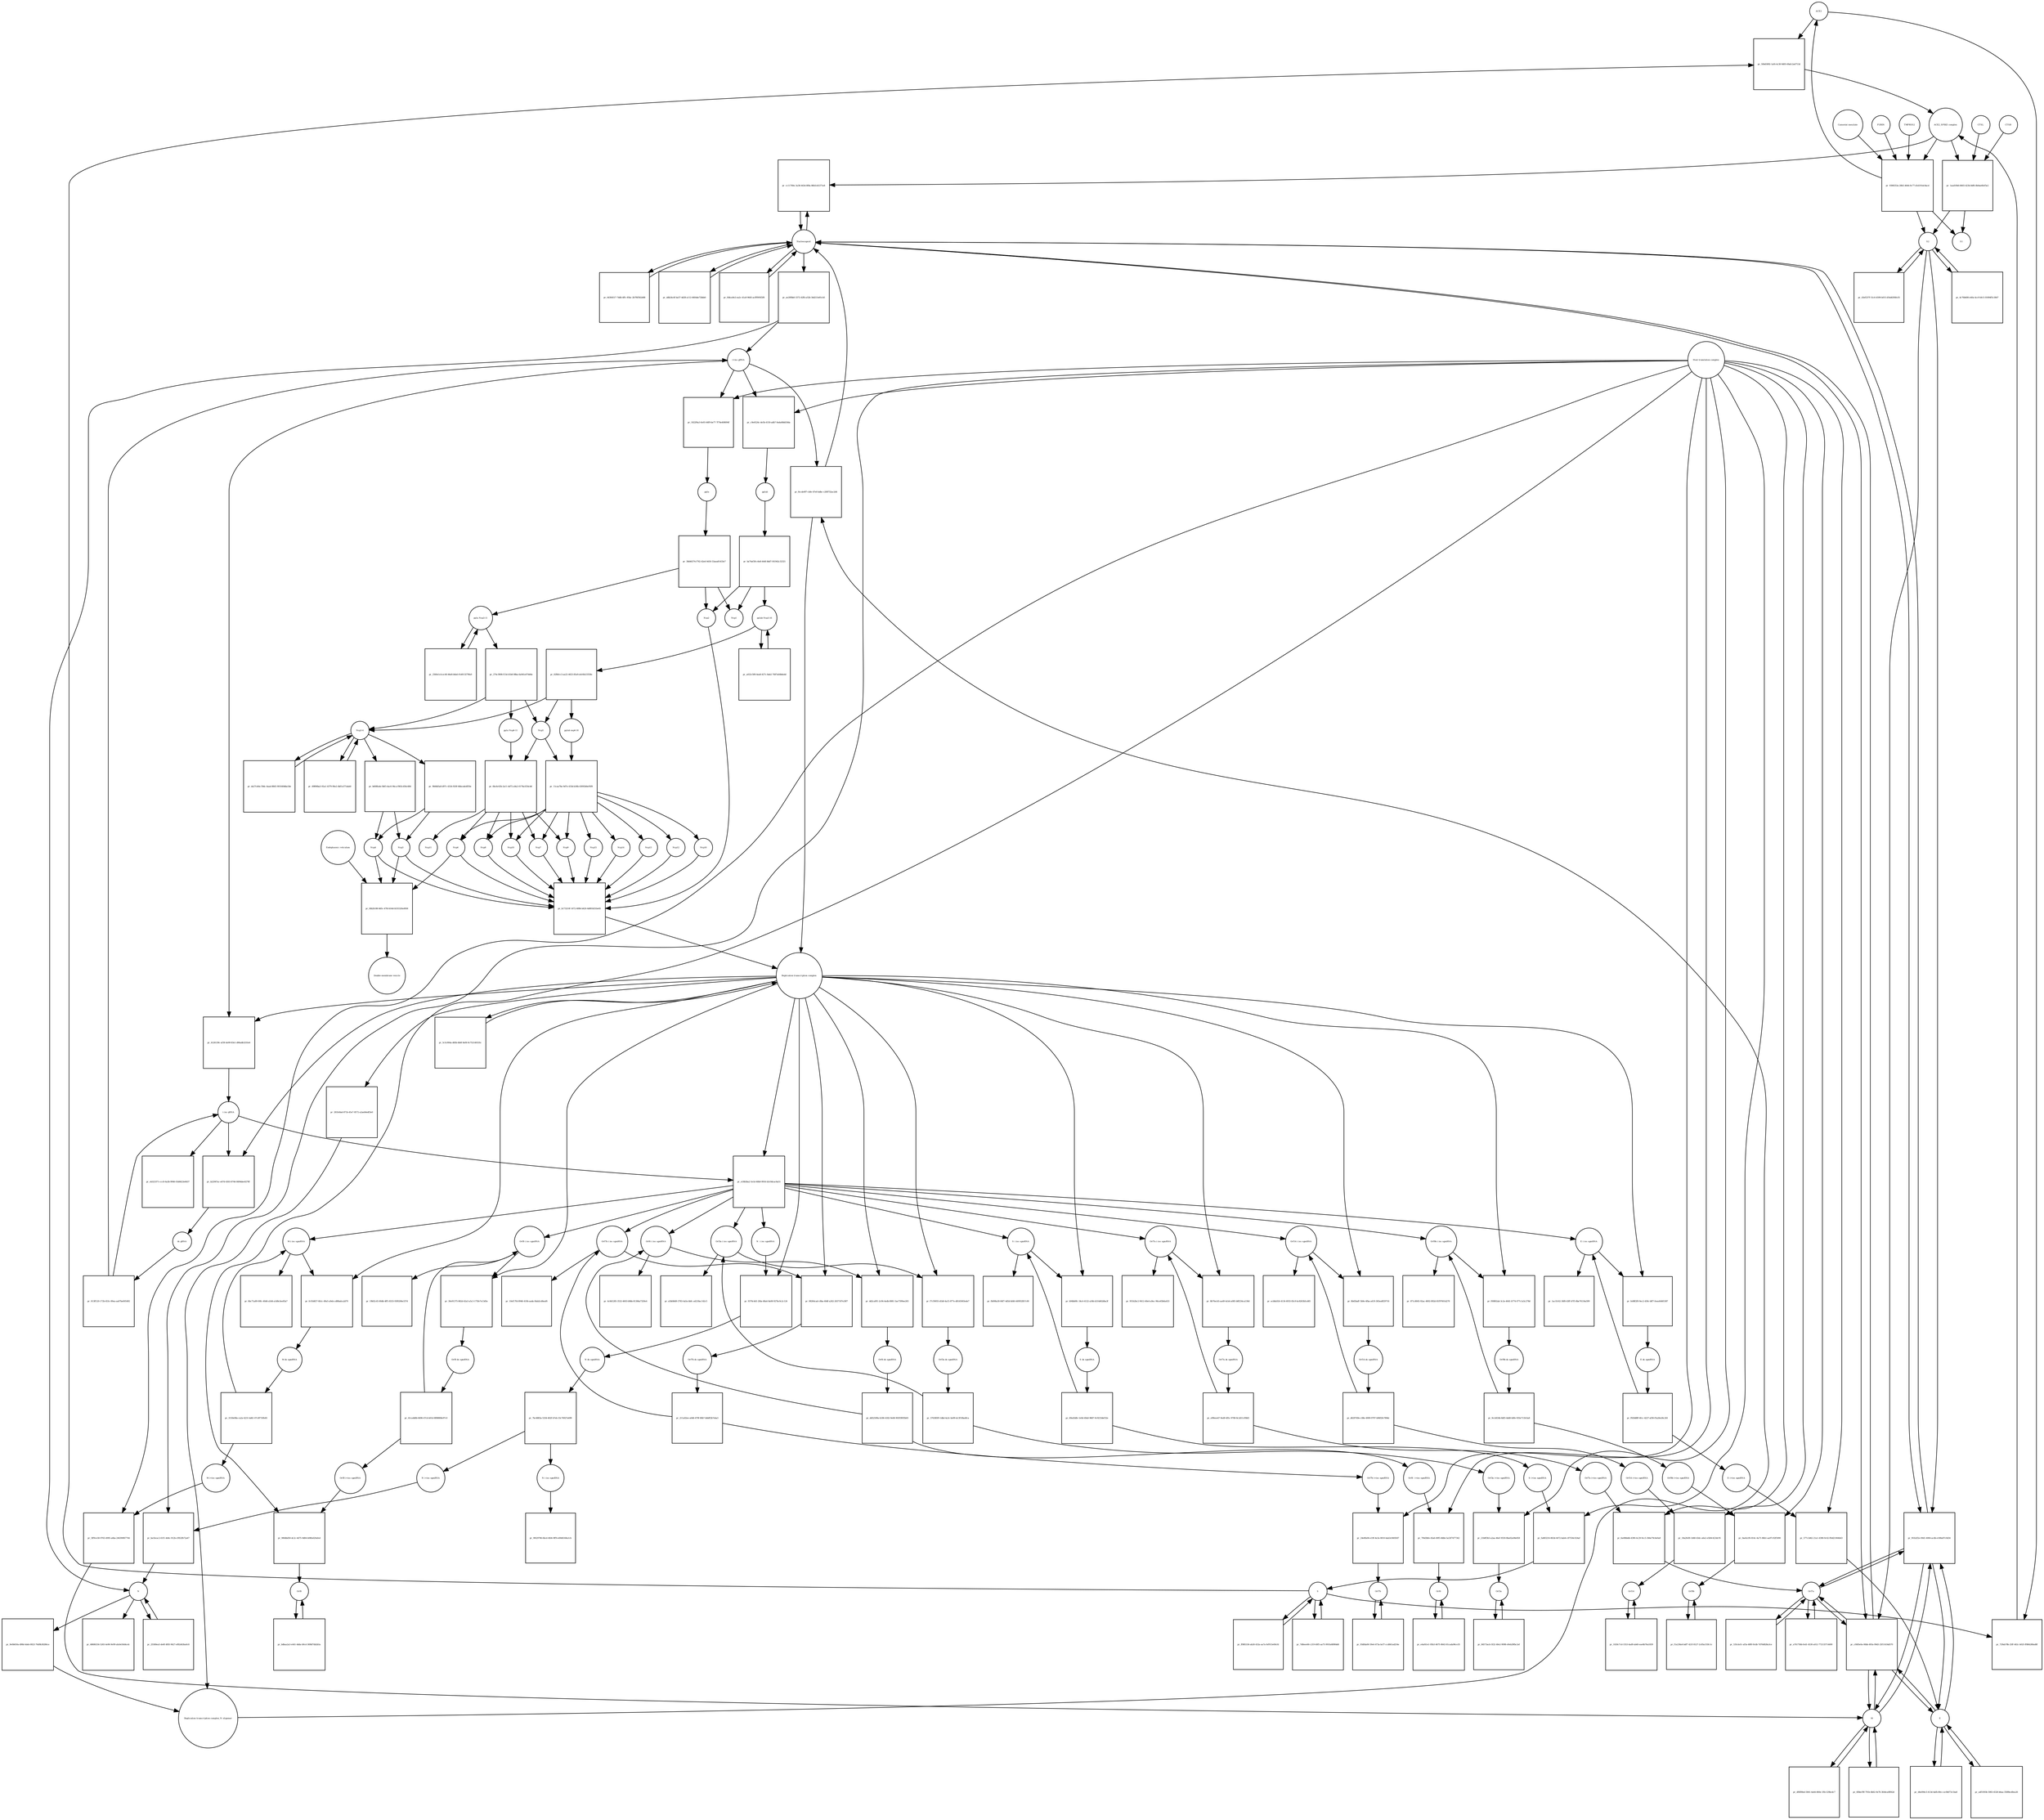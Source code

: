 strict digraph  {
ACE2 [annotation="", bipartite=0, cls=macromolecule, fontsize=4, label=ACE2, shape=circle];
"pr_50b45892-1af4-4c38-9d05-69afc2a6713d" [annotation="", bipartite=1, cls=process, fontsize=4, label="pr_50b45892-1af4-4c38-9d05-69afc2a6713d", shape=square];
"ACE2_SPIKE complex" [annotation="", bipartite=0, cls=complex, fontsize=4, label="ACE2_SPIKE complex", shape=circle];
S [annotation=urn_miriam_uniprot_P0DTC2, bipartite=0, cls=macromolecule, fontsize=4, label=S, shape=circle];
Nucleocapsid [annotation="urn_miriam_obo.go_GO%3A0019013", bipartite=0, cls=complex, fontsize=4, label=Nucleocapsid, shape=circle];
"pr_cc11760e-3a38-443d-8f8a-86b5cb5371e8" [annotation="", bipartite=1, cls=process, fontsize=4, label="pr_cc11760e-3a38-443d-8f8a-86b5cb5371e8", shape=square];
"pr_1aad10b0-8603-423b-8df6-8b9ae6fef5e2" [annotation="", bipartite=1, cls=process, fontsize=4, label="pr_1aad10b0-8603-423b-8df6-8b9ae6fef5e2", shape=square];
S2 [annotation=urn_miriam_interpro_IPR002552, bipartite=0, cls=macromolecule, fontsize=4, label=S2, shape=circle];
CTSB [annotation="", bipartite=0, cls=macromolecule, fontsize=4, label=CTSB, shape=circle];
CTSL [annotation="", bipartite=0, cls=macromolecule, fontsize=4, label=CTSL, shape=circle];
S1 [annotation=urn_miriam_interpro_IPR002551, bipartite=0, cls=macromolecule, fontsize=4, label=S1, shape=circle];
"pr_729ab78b-25ff-402c-b025-ff884280ad8f" [annotation="", bipartite=1, cls=process, fontsize=4, label="pr_729ab78b-25ff-402c-b025-ff884280ad8f", shape=square];
"pr_cf485e0a-06bb-493a-99d3-25f11634d570" [annotation="", bipartite=1, cls=process, fontsize=4, label="pr_cf485e0a-06bb-493a-99d3-25f11634d570", shape=square];
E [annotation=urn_miriam_uniprot_P0DTC4, bipartite=0, cls=macromolecule, fontsize=4, label=E, shape=circle];
M [annotation=urn_miriam_uniprot_P0DTC5, bipartite=0, cls=macromolecule, fontsize=4, label=M, shape=circle];
Orf7a [annotation=urn_miriam_uniprot_P0DTC7, bipartite=0, cls=macromolecule, fontsize=4, label=Orf7a, shape=circle];
"pr_ae20fbb0-3372-42fb-a52b-34d213e81cb5" [annotation="", bipartite=1, cls=process, fontsize=4, label="pr_ae20fbb0-3372-42fb-a52b-34d213e81cb5", shape=square];
"(+)ss gRNA" [annotation=urn_miriam_refseq_NC_045512, bipartite=0, cls="nucleic acid feature", fontsize=4, label="(+)ss gRNA", shape=circle];
N [annotation=urn_miriam_uniprot_P0DTC9, bipartite=0, cls="macromolecule multimer", fontsize=4, label=N, shape=circle];
"pr_64304517-7ddb-4ffc-85bc-2b7f6f562d68" [annotation="", bipartite=1, cls=process, fontsize=4, label="pr_64304517-7ddb-4ffc-85bc-2b7f6f562d68", shape=square];
"pr_ddb24c4f-ba57-4d28-a112-6604de72bbb0" [annotation="", bipartite=1, cls=process, fontsize=4, label="pr_ddb24c4f-ba57-4d28-a112-6604de72bbb0", shape=square];
"pr_48686334-5265-4e96-9e99-afa0e50d4ceb" [annotation="", bipartite=1, cls=process, fontsize=4, label="pr_48686334-5265-4e96-9e99-afa0e50d4ceb", shape=square];
"pr_25580ea5-de6f-4f83-9427-ef82d43ba0c8" [annotation="", bipartite=1, cls=process, fontsize=4, label="pr_25580ea5-de6f-4f83-9427-ef82d43ba0c8", shape=square];
"N (+)ss sgmRNA" [annotation=urn_miriam_ncbigene_43740575, bipartite=0, cls="nucleic acid feature", fontsize=4, label="N (+)ss sgmRNA", shape=circle];
"pr_ba1bcac2-61f1-4d4c-912b-cf852fb72a47" [annotation="", bipartite=1, cls=process, fontsize=4, label="pr_ba1bcac2-61f1-4d4c-912b-cf852fb72a47", shape=square];
"Host translation complex" [annotation="urn_miriam_obo.go_GO%3A0070992", bipartite=0, cls=complex, fontsize=4, label="Host translation complex", shape=circle];
"pr_fd4ca9e2-ea2c-41a9-9645-acfff095f2f8" [annotation="", bipartite=1, cls=process, fontsize=4, label="pr_fd4ca9e2-ea2c-41a9-9645-acfff095f2f8", shape=square];
"pr_9398353a-28b5-4644-9c77-d1d191dc8acd" [annotation="", bipartite=1, cls=process, fontsize=4, label="pr_9398353a-28b5-4644-9c77-d1d191dc8acd", shape=square];
FURIN [annotation="", bipartite=0, cls=macromolecule, fontsize=4, label=FURIN, shape=circle];
TMPRSS2 [annotation="", bipartite=0, cls=macromolecule, fontsize=4, label=TMPRSS2, shape=circle];
"Camostat mesylate" [annotation="urn_miriam_pubchem.compound_2536", bipartite=0, cls="simple chemical", fontsize=4, label="Camostat mesylate", shape=circle];
"pr_4c76b608-e40a-4cc9-bfc5-01894f5c3847" [annotation="", bipartite=1, cls=process, fontsize=4, label="pr_4c76b608-e40a-4cc9-bfc5-01894f5c3847", shape=square];
"Replication transcription complex_N oligomer" [annotation="", bipartite=0, cls=complex, fontsize=4, label="Replication transcription complex_N oligomer", shape=circle];
"pr_8ccde9f7-cbfe-47e0-bdbc-c208732ac2d4" [annotation="", bipartite=1, cls=process, fontsize=4, label="pr_8ccde9f7-cbfe-47e0-bdbc-c208732ac2d4", shape=square];
"Replication transcription complex" [annotation="", bipartite=0, cls=complex, fontsize=4, label="Replication transcription complex", shape=circle];
"pr_f61b2f2e-09d1-4004-acdb-e188a87c0d34" [annotation="", bipartite=1, cls=process, fontsize=4, label="pr_f61b2f2e-09d1-4004-acdb-e188a87c0d34", shape=square];
"pr_43ef237f-51c6-4599-b015-d54d43f4fe35" [annotation="", bipartite=1, cls=process, fontsize=4, label="pr_43ef237f-51c6-4599-b015-d54d43f4fe35", shape=square];
"pp1a Nsp3-11" [annotation=urn_miriam_uniprot_P0DTC1, bipartite=0, cls=macromolecule, fontsize=4, label="pp1a Nsp3-11", shape=circle];
"pr_274c3908-f13d-41b8-98ba-6a941e07dd4e" [annotation="", bipartite=1, cls=process, fontsize=4, label="pr_274c3908-f13d-41b8-98ba-6a941e07dd4e", shape=square];
"pp1a Nsp6-11" [annotation=urn_miriam_uniprot_P0DTC1, bipartite=0, cls=macromolecule, fontsize=4, label="pp1a Nsp6-11", shape=circle];
"Nsp3-4" [annotation="urn_miriam_ncbiprotein_YP_009725299|urn_miriam_ncbiprotein_YP_009725300", bipartite=0, cls=macromolecule, fontsize=4, label="Nsp3-4", shape=circle];
Nsp5 [annotation=urn_miriam_ncbiprotein_YP_009725301, bipartite=0, cls="macromolecule multimer", fontsize=4, label=Nsp5, shape=circle];
"Endoplasmic reticulum" [annotation="urn_miriam_obo.go_GO%3A0005783", bipartite=0, cls=complex, fontsize=4, label="Endoplasmic reticulum", shape=circle];
"pr_fdb2b188-8d5c-47fd-b54d-b535320a4958" [annotation="", bipartite=1, cls=process, fontsize=4, label="pr_fdb2b188-8d5c-47fd-b54d-b535320a4958", shape=square];
"Double-membrane vesicle" [annotation="urn_miriam_obo.go_GO%3A0039718", bipartite=0, cls=complex, fontsize=4, label="Double-membrane vesicle", shape=circle];
Nsp4 [annotation=urn_miriam_ncbiprotein_YP_009725300, bipartite=0, cls=macromolecule, fontsize=4, label=Nsp4, shape=circle];
Nsp3 [annotation=urn_miriam_ncbiprotein_YP_009725299, bipartite=0, cls=macromolecule, fontsize=4, label=Nsp3, shape=circle];
Nsp6 [annotation=urn_miriam_ncbiprotein_YP_009725302, bipartite=0, cls=macromolecule, fontsize=4, label=Nsp6, shape=circle];
"pr_2560e1cb-ec40-46e8-b8a6-01d013279fa9" [annotation="", bipartite=1, cls=process, fontsize=4, label="pr_2560e1cb-ec40-46e8-b8a6-01d013279fa9", shape=square];
"pr_da27cb0a-59dc-4aad-8845-901049dba1bb" [annotation="", bipartite=1, cls=process, fontsize=4, label="pr_da27cb0a-59dc-4aad-8845-901049dba1bb", shape=square];
"pp1ab Nsp3-16" [annotation=urn_miriam_uniprot_P0DTD1, bipartite=0, cls=macromolecule, fontsize=4, label="pp1ab Nsp3-16", shape=circle];
"pr_a022c589-4ea8-427c-8ab2-7687a64b6edd" [annotation="", bipartite=1, cls=process, fontsize=4, label="pr_a022c589-4ea8-427c-8ab2-7687a64b6edd", shape=square];
"pr_62fbfcc3-aa22-4623-85e9-eb16fa53558c" [annotation="", bipartite=1, cls=process, fontsize=4, label="pr_62fbfcc3-aa22-4623-85e9-eb16fa53558c", shape=square];
"pp1ab nsp6-16" [annotation=urn_miriam_uniprot_P0DTD1, bipartite=0, cls=macromolecule, fontsize=4, label="pp1ab nsp6-16", shape=circle];
"pr_df6f89ed-5841-4a44-860e-1f6c129bcdc7" [annotation="", bipartite=1, cls=process, fontsize=4, label="pr_df6f89ed-5841-4a44-860e-1f6c129bcdc7", shape=square];
"pr_d4e094c5-413d-4afb-80cc-ec0b073c1ba8" [annotation="", bipartite=1, cls=process, fontsize=4, label="pr_d4e094c5-413d-4afb-80cc-ec0b073c1ba8", shape=square];
"pr_7d8eee66-c219-40f5-aa75-991fa68984d6" [annotation="", bipartite=1, cls=process, fontsize=4, label="pr_7d8eee66-c219-40f5-aa75-991fa68984d6", shape=square];
"pr_6fbbcf9f-791b-4b62-9e76-3644caf8f42d" [annotation="", bipartite=1, cls=process, fontsize=4, label="pr_6fbbcf9f-791b-4b62-9e76-3644caf8f42d", shape=square];
"pr_adf1093b-5983-4528-b6aa-3589bcd0ea26" [annotation="", bipartite=1, cls=process, fontsize=4, label="pr_adf1093b-5983-4528-b6aa-3589bcd0ea26", shape=square];
"pr_ff885334-ab26-432a-aa7a-fef913e69cfd" [annotation="", bipartite=1, cls=process, fontsize=4, label="pr_ff885334-ab26-432a-aa7a-fef913e69cfd", shape=square];
"pr_535cbcfc-af3a-48f0-9cdb-7d70d828a3ce" [annotation="", bipartite=1, cls=process, fontsize=4, label="pr_535cbcfc-af3a-48f0-9cdb-7d70d828a3ce", shape=square];
Orf6 [annotation=urn_miriam_uniprot_P0DTC6, bipartite=0, cls=macromolecule, fontsize=4, label=Orf6, shape=circle];
"pr_e4af41e1-05b3-4675-8643-81cada96ce35" [annotation="", bipartite=1, cls=process, fontsize=4, label="pr_e4af41e1-05b3-4675-8643-81cada96ce35", shape=square];
Orf3a [annotation=urn_miriam_uniprot_P0DTC3, bipartite=0, cls=macromolecule, fontsize=4, label=Orf3a, shape=circle];
"pr_84573acb-5f22-40e2-9098-e9eb29fbc2ef" [annotation="", bipartite=1, cls=process, fontsize=4, label="pr_84573acb-5f22-40e2-9098-e9eb29fbc2ef", shape=square];
Orf8 [annotation=urn_miriam_uniprot_P0DTC8, bipartite=0, cls=macromolecule, fontsize=4, label=Orf8, shape=circle];
"pr_bdbaa2a3-e441-4dda-b9cd-369bf7db2b5a" [annotation="", bipartite=1, cls=process, fontsize=4, label="pr_bdbaa2a3-e441-4dda-b9cd-369bf7db2b5a", shape=square];
Orf9b [annotation=urn_miriam_uniprot_P0DTD2, bipartite=0, cls=macromolecule, fontsize=4, label=Orf9b, shape=circle];
"pr_f1a236a4-bdf7-421f-8127-2c85a155fc1c" [annotation="", bipartite=1, cls=process, fontsize=4, label="pr_f1a236a4-bdf7-421f-8127-2c85a155fc1c", shape=square];
Orf14 [annotation=urn_miriam_uniprot_P0DTD3, bipartite=0, cls=macromolecule, fontsize=4, label=Orf14, shape=circle];
"pr_1020c7cd-1553-4ad9-ab40-eae6b76a1839" [annotation="", bipartite=1, cls=process, fontsize=4, label="pr_1020c7cd-1553-4ad9-ab40-eae6b76a1839", shape=square];
Orf7b [annotation=urn_miriam_uniprot_P0DTD8, bipartite=0, cls=macromolecule, fontsize=4, label=Orf7b, shape=circle];
"pr_93dfda06-59e4-473a-bcf7-ccd841ad254e" [annotation="", bipartite=1, cls=process, fontsize=4, label="pr_93dfda06-59e4-473a-bcf7-ccd841ad254e", shape=square];
"pr_a761756b-fed1-4530-a012-772133714490" [annotation="", bipartite=1, cls=process, fontsize=4, label="pr_a761756b-fed1-4530-a012-772133714490", shape=square];
"M (+)ss sgmRNA" [annotation="", bipartite=0, cls="nucleic acid feature", fontsize=4, label="M (+)ss sgmRNA", shape=circle];
"pr_5ff9ce58-9765-4995-a4ba-246390f67744" [annotation="", bipartite=1, cls=process, fontsize=4, label="pr_5ff9ce58-9765-4995-a4ba-246390f67744", shape=square];
"E (+)ss sgmRNA" [annotation="", bipartite=0, cls="nucleic acid feature", fontsize=4, label="E (+)ss sgmRNA", shape=circle];
"pr_577c3d42-21a1-4398-9c42-ffdd21064b43" [annotation="", bipartite=1, cls=process, fontsize=4, label="pr_577c3d42-21a1-4398-9c42-ffdd21064b43", shape=square];
"S (+)ss sgmRNA" [annotation="", bipartite=0, cls="nucleic acid feature", fontsize=4, label="S (+)ss sgmRNA", shape=circle];
"pr_fa883216-863d-4472-bab4-c87556c024af" [annotation="", bipartite=1, cls=process, fontsize=4, label="pr_fa883216-863d-4472-bab4-c87556c024af", shape=square];
"Orf7a (+)ss sgmRNA" [annotation="", bipartite=0, cls="nucleic acid feature", fontsize=4, label="Orf7a (+)ss sgmRNA", shape=circle];
"pr_6a49bbdb-4390-4c29-9cc5-366e79c6e0a8" [annotation="", bipartite=1, cls=process, fontsize=4, label="pr_6a49bbdb-4390-4c29-9cc5-366e79c6e0a8", shape=square];
"Orf6  (+)ss sgmRNA" [annotation="", bipartite=0, cls="nucleic acid feature", fontsize=4, label="Orf6  (+)ss sgmRNA", shape=circle];
"pr_7f4d3bfe-45a6-49f5-8dbb-5a53f7d77342" [annotation="", bipartite=1, cls=process, fontsize=4, label="pr_7f4d3bfe-45a6-49f5-8dbb-5a53f7d77342", shape=square];
"Orf3a (+)ss sgmRNA" [annotation="", bipartite=0, cls="nucleic acid feature", fontsize=4, label="Orf3a (+)ss sgmRNA", shape=circle];
"pr_21b8f3b5-a2aa-46ef-9559-8ba02a08e858" [annotation="", bipartite=1, cls=process, fontsize=4, label="pr_21b8f3b5-a2aa-46ef-9559-8ba02a08e858", shape=square];
"Orf8 (+)ss sgmRNA" [annotation="", bipartite=0, cls="nucleic acid feature", fontsize=4, label="Orf8 (+)ss sgmRNA", shape=circle];
"pr_980dbd50-dc2c-4d75-9d84-b08fa620afed" [annotation="", bipartite=1, cls=process, fontsize=4, label="pr_980dbd50-dc2c-4d75-9d84-b08fa620afed", shape=square];
"Orf9b (+)ss sgmRNA" [annotation="", bipartite=0, cls="nucleic acid feature", fontsize=4, label="Orf9b (+)ss sgmRNA", shape=circle];
"pr_0aefa1f6-814c-4a71-86b1-aa97c92f5090" [annotation="", bipartite=1, cls=process, fontsize=4, label="pr_0aefa1f6-814c-4a71-86b1-aa97c92f5090", shape=square];
"Orf14 (+)ss sgmRNA" [annotation="", bipartite=0, cls="nucleic acid feature", fontsize=4, label="Orf14 (+)ss sgmRNA", shape=circle];
"pr_18a2fef8-1d68-43dc-a6e2-e5b9c423dc95" [annotation="", bipartite=1, cls=process, fontsize=4, label="pr_18a2fef8-1d68-43dc-a6e2-e5b9c423dc95", shape=square];
"Orf7b (+)ss sgmRNA" [annotation="", bipartite=0, cls="nucleic acid feature", fontsize=4, label="Orf7b (+)ss sgmRNA", shape=circle];
"pr_24e8fa06-e19f-4e3e-8010-bab3c8405fd7" [annotation="", bipartite=1, cls=process, fontsize=4, label="pr_24e8fa06-e19f-4e3e-8010-bab3c8405fd7", shape=square];
"(-)ss gRNA" [annotation=urn_miriam_refseq_NC_045512, bipartite=0, cls="nucleic acid feature", fontsize=4, label="(-)ss gRNA", shape=circle];
"pr_eb323371-ccc8-4a3b-9946-03d4623e6637" [annotation="", bipartite=1, cls=process, fontsize=4, label="pr_eb323371-ccc8-4a3b-9946-03d4623e6637", shape=square];
"pr_9e0b650a-d98d-4deb-8023-76d9b38286ce" [annotation="", bipartite=1, cls=process, fontsize=4, label="pr_9e0b650a-d98d-4deb-8023-76d9b38286ce", shape=square];
"pr_4126139c-af39-4e99-83e1-d96adb3255e6" [annotation="", bipartite=1, cls=process, fontsize=4, label="pr_4126139c-af39-4e99-83e1-d96adb3255e6", shape=square];
"M (-)ss sgmRNA" [annotation=urn_miriam_ncbigene_43740571, bipartite=0, cls="nucleic acid feature", fontsize=4, label="M (-)ss sgmRNA", shape=circle];
"pr_6bc71a89-00fc-40d4-a5d4-a1d8e3ee83a7" [annotation="", bipartite=1, cls=process, fontsize=4, label="pr_6bc71a89-00fc-40d4-a5d4-a1d8e3ee83a7", shape=square];
"E (-)ss sgmRNA" [annotation=urn_miriam_ncbigene_43740570, bipartite=0, cls="nucleic acid feature", fontsize=4, label="E (-)ss sgmRNA", shape=circle];
"pr_1ac1fc62-36f8-43ff-b7f5-8be76134a599" [annotation="", bipartite=1, cls=process, fontsize=4, label="pr_1ac1fc62-36f8-43ff-b7f5-8be76134a599", shape=square];
"S (-)ss sgmRNA" [annotation="", bipartite=0, cls="nucleic acid feature", fontsize=4, label="S (-)ss sgmRNA", shape=circle];
"pr_fb098a30-84f7-4d5d-bfd6-449932fb7c00" [annotation="", bipartite=1, cls=process, fontsize=4, label="pr_fb098a30-84f7-4d5d-bfd6-449932fb7c00", shape=square];
"Orf7a (-)ss sgmRNA" [annotation="", bipartite=0, cls="nucleic acid feature", fontsize=4, label="Orf7a (-)ss sgmRNA", shape=circle];
"pr_951b2bc2-9412-40e4-a9ec-96ce65b6a433" [annotation="", bipartite=1, cls=process, fontsize=4, label="pr_951b2bc2-9412-40e4-a9ec-96ce65b6a433", shape=square];
"Orf6 (-)ss sgmRNA" [annotation="", bipartite=0, cls="nucleic acid feature", fontsize=4, label="Orf6 (-)ss sgmRNA", shape=circle];
"pr_4c8d1285-3532-4603-b9bb-81384a7320e4" [annotation="", bipartite=1, cls=process, fontsize=4, label="pr_4c8d1285-3532-4603-b9bb-81384a7320e4", shape=square];
"Orf3a (-)ss sgmRNA" [annotation="", bipartite=0, cls="nucleic acid feature", fontsize=4, label="Orf3a (-)ss sgmRNA", shape=circle];
"pr_a5bfd6d9-3783-4a5a-bbfc-a4218ac142c5" [annotation="", bipartite=1, cls=process, fontsize=4, label="pr_a5bfd6d9-3783-4a5a-bbfc-a4218ac142c5", shape=square];
"Orf8 (-)ss sgmRNA" [annotation="", bipartite=0, cls="nucleic acid feature", fontsize=4, label="Orf8 (-)ss sgmRNA", shape=circle];
"pr_19bf2c45-80db-4ff5-8333-93f0206e337d" [annotation="", bipartite=1, cls=process, fontsize=4, label="pr_19bf2c45-80db-4ff5-8333-93f0206e337d", shape=square];
"Orf9b (-)ss sgmRNA" [annotation="", bipartite=0, cls="nucleic acid feature", fontsize=4, label="Orf9b (-)ss sgmRNA", shape=circle];
"pr_871c8045-92ac-4002-892d-81f97601d278" [annotation="", bipartite=1, cls=process, fontsize=4, label="pr_871c8045-92ac-4002-892d-81f97601d278", shape=square];
"Orf14 (-)ss sgmRNA" [annotation="", bipartite=0, cls="nucleic acid feature", fontsize=4, label="Orf14 (-)ss sgmRNA", shape=circle];
"pr_ecb8a924-4134-4933-83c9-bc8263b5cd65" [annotation="", bipartite=1, cls=process, fontsize=4, label="pr_ecb8a924-4134-4933-83c9-bc8263b5cd65", shape=square];
"Orf7b (-)ss sgmRNA" [annotation="", bipartite=0, cls="nucleic acid feature", fontsize=4, label="Orf7b (-)ss sgmRNA", shape=circle];
"pr_10ef17fd-8946-410b-aada-fdab2cd6eaf6" [annotation="", bipartite=1, cls=process, fontsize=4, label="pr_10ef17fd-8946-410b-aada-fdab2cd6eaf6", shape=square];
"pr_b22947ac-e67d-4303-8744-8494dee0278f" [annotation="", bipartite=1, cls=process, fontsize=4, label="pr_b22947ac-e67d-4303-8744-8494dee0278f", shape=square];
"ds gRNA" [annotation=urn_miriam_refseq_NC_045512, bipartite=0, cls="nucleic acid feature", fontsize=4, label="ds gRNA", shape=circle];
"pr_fc03d457-6b1c-49a5-a9eb-cd88adca2d70" [annotation="", bipartite=1, cls=process, fontsize=4, label="pr_fc03d457-6b1c-49a5-a9eb-cd88adca2d70", shape=square];
"M ds sgmRNA" [annotation="", bipartite=0, cls="nucleic acid feature", fontsize=4, label="M ds sgmRNA", shape=circle];
"pr_fe88f2f0-9ec2-430c-bff7-feea44465387" [annotation="", bipartite=1, cls=process, fontsize=4, label="pr_fe88f2f0-9ec2-430c-bff7-feea44465387", shape=square];
"E ds sgmRNA" [annotation="", bipartite=0, cls="nucleic acid feature", fontsize=4, label="E ds sgmRNA", shape=circle];
"pr_b94bb9fc-34c4-4122-a34b-b314d62dba3f" [annotation="", bipartite=1, cls=process, fontsize=4, label="pr_b94bb9fc-34c4-4122-a34b-b314d62dba3f", shape=square];
"S ds sgmRNA" [annotation="", bipartite=0, cls="nucleic acid feature", fontsize=4, label="S ds sgmRNA", shape=circle];
"pr_8b70ecb5-aa49-4cb4-a085-b8f234ca130d" [annotation="", bipartite=1, cls=process, fontsize=4, label="pr_8b70ecb5-aa49-4cb4-a085-b8f234ca130d", shape=square];
"Orf7a ds sgmRNA" [annotation="", bipartite=0, cls="nucleic acid feature", fontsize=4, label="Orf7a ds sgmRNA", shape=circle];
"pr_dd2ca9f1-2c94-4edb-8081-5ae7399ee265" [annotation="", bipartite=1, cls=process, fontsize=4, label="pr_dd2ca9f1-2c94-4edb-8081-5ae7399ee265", shape=square];
"Orf6 ds sgmRNA" [annotation="", bipartite=0, cls="nucleic acid feature", fontsize=4, label="Orf6 ds sgmRNA", shape=circle];
"pr_f7c59055-d1b8-4a15-877e-d8145003ede7" [annotation="", bipartite=1, cls=process, fontsize=4, label="pr_f7c59055-d1b8-4a15-877e-d8145003ede7", shape=square];
"Orf3a ds sgmRNA" [annotation="", bipartite=0, cls="nucleic acid feature", fontsize=4, label="Orf3a ds sgmRNA", shape=circle];
"pr_30e91375-862d-42a3-a5c3-175fe7e13d5e" [annotation="", bipartite=1, cls=process, fontsize=4, label="pr_30e91375-862d-42a3-a5c3-175fe7e13d5e", shape=square];
"Orf8 ds sgmRNA" [annotation="", bipartite=0, cls="nucleic acid feature", fontsize=4, label="Orf8 ds sgmRNA", shape=circle];
"pr_f00802ab-3c2e-4641-b774-077c1a5c278d" [annotation="", bipartite=1, cls=process, fontsize=4, label="pr_f00802ab-3c2e-4641-b774-077c1a5c278d", shape=square];
"Orf9b ds sgmRNA" [annotation="", bipartite=0, cls="nucleic acid feature", fontsize=4, label="Orf9b ds sgmRNA", shape=circle];
"pr_8b45baff-5b9e-4fba-a419-365ea8f29716" [annotation="", bipartite=1, cls=process, fontsize=4, label="pr_8b45baff-5b9e-4fba-a419-365ea8f29716", shape=square];
"Orf14 ds sgmRNA" [annotation="", bipartite=0, cls="nucleic acid feature", fontsize=4, label="Orf14 ds sgmRNA", shape=circle];
"pr_08264cad-c8ba-40df-a262-2637187e20f7" [annotation="", bipartite=1, cls=process, fontsize=4, label="pr_08264cad-c8ba-40df-a262-2637187e20f7", shape=square];
"Orf7b ds sgmRNA" [annotation="", bipartite=0, cls="nucleic acid feature", fontsize=4, label="Orf7b ds sgmRNA", shape=circle];
"pr_013ff120-172b-453c-89ea-aa07be005492" [annotation="", bipartite=1, cls=process, fontsize=4, label="pr_013ff120-172b-453c-89ea-aa07be005492", shape=square];
"pr_3150e08a-ca2a-4231-bd41-07c0f710fe81" [annotation="", bipartite=1, cls=process, fontsize=4, label="pr_3150e08a-ca2a-4231-bd41-07c0f710fe81", shape=square];
"pr_f920d8ff-6fcc-4227-af36-f5a26e26c261" [annotation="", bipartite=1, cls=process, fontsize=4, label="pr_f920d8ff-6fcc-4227-af36-f5a26e26c261", shape=square];
"pr_69a43dfe-1e0d-49a0-9687-9c9233def32e" [annotation="", bipartite=1, cls=process, fontsize=4, label="pr_69a43dfe-1e0d-49a0-9687-9c9233def32e", shape=square];
"pr_e99eee47-9ed9-4f5c-9708-8c2d11cf0bf2" [annotation="", bipartite=1, cls=process, fontsize=4, label="pr_e99eee47-9ed9-4f5c-9708-8c2d11cf0bf2", shape=square];
"pr_dd52509a-b186-4182-9e68-903f3f0f3b03" [annotation="", bipartite=1, cls=process, fontsize=4, label="pr_dd52509a-b186-4182-9e68-903f3f0f3b03", shape=square];
"pr_576385f9-1dbd-4a3c-be99-dc3f10ba4fca" [annotation="", bipartite=1, cls=process, fontsize=4, label="pr_576385f9-1dbd-4a3c-be99-dc3f10ba4fca", shape=square];
"pr_41ca4d6b-6696-47cb-b01d-8f88808e97c0" [annotation="", bipartite=1, cls=process, fontsize=4, label="pr_41ca4d6b-6696-47cb-b01d-8f88808e97c0", shape=square];
"pr_9ccbf24b-8df3-4dd0-b0fe-935e711fe5a8" [annotation="", bipartite=1, cls=process, fontsize=4, label="pr_9ccbf24b-8df3-4dd0-b0fe-935e711fe5a8", shape=square];
"pr_d629749e-c08e-4909-9797-b96f2fe789dc" [annotation="", bipartite=1, cls=process, fontsize=4, label="pr_d629749e-c08e-4909-9797-b96f2fe789dc", shape=square];
"pr_211a02ee-a646-479f-80b7-bbbff2b7eba3" [annotation="", bipartite=1, cls=process, fontsize=4, label="pr_211a02ee-a646-479f-80b7-bbbff2b7eba3", shape=square];
"N  (-)ss sgmRNA" [annotation=urn_miriam_ncbigene_43740575, bipartite=0, cls="nucleic acid feature", fontsize=4, label="N  (-)ss sgmRNA", shape=circle];
"pr_9376c4d1-2fda-48a4-8a08-927bc0c2c124" [annotation="", bipartite=1, cls=process, fontsize=4, label="pr_9376c4d1-2fda-48a4-8a08-927bc0c2c124", shape=square];
"N ds sgmRNA" [annotation="", bipartite=0, cls="nucleic acid feature", fontsize=4, label="N ds sgmRNA", shape=circle];
"pr_7bc4883a-5334-402f-b7eb-33c76927a699" [annotation="", bipartite=1, cls=process, fontsize=4, label="pr_7bc4883a-5334-402f-b7eb-33c76927a699", shape=square];
"N (-)ss sgmRNA" [annotation="", bipartite=0, cls="nucleic acid feature", fontsize=4, label="N (-)ss sgmRNA", shape=circle];
pp1ab [annotation=urn_miriam_uniprot_P0DTD1, bipartite=0, cls=macromolecule, fontsize=4, label=pp1ab, shape=circle];
"pr_ba74ef38-c6e8-444f-8dd7-f41942c32321" [annotation="", bipartite=1, cls=process, fontsize=4, label="pr_ba74ef38-c6e8-444f-8dd7-f41942c32321", shape=square];
Nsp2 [annotation=urn_miriam_ncbiprotein_YP_009725298, bipartite=0, cls=macromolecule, fontsize=4, label=Nsp2, shape=circle];
Nsp1 [annotation=urn_miriam_ncbiprotein_YP_009725297, bipartite=0, cls=macromolecule, fontsize=4, label=Nsp1, shape=circle];
pp1a [annotation=urn_miriam_uniprot_P0DTC1, bipartite=0, cls=macromolecule, fontsize=4, label=pp1a, shape=circle];
"pr_38d46374-f762-42e6-9d18-53aea81433e7" [annotation="", bipartite=1, cls=process, fontsize=4, label="pr_38d46374-f762-42e6-9d18-53aea81433e7", shape=square];
"pr_49896ba3-92a1-4379-90e2-4bf1e371dab0" [annotation="", bipartite=1, cls=process, fontsize=4, label="pr_49896ba3-92a1-4379-90e2-4bf1e371dab0", shape=square];
"pr_b608fa4e-0bf3-4ac6-94ca-f063c456c684" [annotation="", bipartite=1, cls=process, fontsize=4, label="pr_b608fa4e-0bf3-4ac6-94ca-f063c456c684", shape=square];
"pr_9b9db5a8-d97c-4324-920f-64bcede4f50e" [annotation="", bipartite=1, cls=process, fontsize=4, label="pr_9b9db5a8-d97c-4324-920f-64bcede4f50e", shape=square];
"pr_6bc6c62b-2a11-4d72-a9a2-0176a1f24cb6" [annotation="", bipartite=1, cls=process, fontsize=4, label="pr_6bc6c62b-2a11-4d72-a9a2-0176a1f24cb6", shape=square];
Nsp7 [annotation=urn_miriam_ncbiprotein_YP_009725303, bipartite=0, cls=macromolecule, fontsize=4, label=Nsp7, shape=circle];
Nsp8 [annotation=urn_miriam_ncbiprotein_YP_009725304, bipartite=0, cls=macromolecule, fontsize=4, label=Nsp8, shape=circle];
Nsp9 [annotation=urn_miriam_ncbiprotein_YP_009725305, bipartite=0, cls=macromolecule, fontsize=4, label=Nsp9, shape=circle];
Nsp10 [annotation=urn_miriam_ncbiprotein_YP_009725306, bipartite=0, cls=macromolecule, fontsize=4, label=Nsp10, shape=circle];
Nsp11 [annotation=urn_miriam_ncbiprotein_YP_009725312, bipartite=0, cls=macromolecule, fontsize=4, label=Nsp11, shape=circle];
"pr_11caa7be-9d7e-433d-b36b-43092b0e95f8" [annotation="", bipartite=1, cls=process, fontsize=4, label="pr_11caa7be-9d7e-433d-b36b-43092b0e95f8", shape=square];
Nsp13 [annotation=urn_miriam_ncbiprotein_YP_009725308, bipartite=0, cls=macromolecule, fontsize=4, label=Nsp13, shape=circle];
Nsp12 [annotation=urn_miriam_ncbiprotein_YP_009725307, bipartite=0, cls=macromolecule, fontsize=4, label=Nsp12, shape=circle];
Nsp16 [annotation=urn_miriam_ncbiprotein_YP_009725311, bipartite=0, cls=macromolecule, fontsize=4, label=Nsp16, shape=circle];
Nsp15 [annotation=urn_miriam_ncbiprotein_YP_009725310, bipartite=0, cls=macromolecule, fontsize=4, label=Nsp15, shape=circle];
Nsp14 [annotation=urn_miriam_ncbiprotein_YP_009725309, bipartite=0, cls=macromolecule, fontsize=4, label=Nsp14, shape=circle];
"pr_b173210f-1672-489b-b420-4d893d31be65" [annotation="", bipartite=1, cls=process, fontsize=4, label="pr_b173210f-1672-489b-b420-4d893d31be65", shape=square];
"pr_1822f6a3-0e93-46f9-be77-7f76e408094f" [annotation="", bipartite=1, cls=process, fontsize=4, label="pr_1822f6a3-0e93-46f9-be77-7f76e408094f", shape=square];
"pr_c9e4524c-de5b-4150-adb7-9a4a68dd18da" [annotation="", bipartite=1, cls=process, fontsize=4, label="pr_c9e4524c-de5b-4150-adb7-9a4a68dd18da", shape=square];
"pr_9f429786-6bcd-4fd4-9ff9-e69d6168a1cb" [annotation="", bipartite=1, cls=process, fontsize=4, label="pr_9f429786-6bcd-4fd4-9ff9-e69d6168a1cb", shape=square];
"pr_5c5c904a-d83b-4b6f-8ef8-9c752140535c" [annotation="", bipartite=1, cls=process, fontsize=4, label="pr_5c5c904a-d83b-4b6f-8ef8-9c752140535c", shape=square];
"pr_281fe8ad-871b-45e7-8572-a2aeb6edf3e0" [annotation="", bipartite=1, cls=process, fontsize=4, label="pr_281fe8ad-871b-45e7-8572-a2aeb6edf3e0", shape=square];
"pr_e18b5ba2-5e1d-40b0-9916-b3c0dcac6a51" [annotation="", bipartite=1, cls=process, fontsize=4, label="pr_e18b5ba2-5e1d-40b0-9916-b3c0dcac6a51", shape=square];
ACE2 -> "pr_50b45892-1af4-4c38-9d05-69afc2a6713d"  [annotation="", interaction_type=consumption];
ACE2 -> "pr_729ab78b-25ff-402c-b025-ff884280ad8f"  [annotation="", interaction_type=consumption];
"pr_50b45892-1af4-4c38-9d05-69afc2a6713d" -> "ACE2_SPIKE complex"  [annotation="", interaction_type=production];
"ACE2_SPIKE complex" -> "pr_cc11760e-3a38-443d-8f8a-86b5cb5371e8"  [annotation="urn_miriam_pubmed_32142651|urn_miriam_pubmed_32094589|urn_miriam_taxonomy_2697049", interaction_type=stimulation];
"ACE2_SPIKE complex" -> "pr_1aad10b0-8603-423b-8df6-8b9ae6fef5e2"  [annotation="", interaction_type=consumption];
"ACE2_SPIKE complex" -> "pr_9398353a-28b5-4644-9c77-d1d191dc8acd"  [annotation="", interaction_type=consumption];
S -> "pr_50b45892-1af4-4c38-9d05-69afc2a6713d"  [annotation="", interaction_type=consumption];
S -> "pr_729ab78b-25ff-402c-b025-ff884280ad8f"  [annotation="", interaction_type=consumption];
S -> "pr_7d8eee66-c219-40f5-aa75-991fa68984d6"  [annotation="", interaction_type=consumption];
S -> "pr_ff885334-ab26-432a-aa7a-fef913e69cfd"  [annotation="", interaction_type=consumption];
Nucleocapsid -> "pr_cc11760e-3a38-443d-8f8a-86b5cb5371e8"  [annotation="", interaction_type=consumption];
Nucleocapsid -> "pr_cf485e0a-06bb-493a-99d3-25f11634d570"  [annotation="", interaction_type=consumption];
Nucleocapsid -> "pr_ae20fbb0-3372-42fb-a52b-34d213e81cb5"  [annotation="", interaction_type=consumption];
Nucleocapsid -> "pr_64304517-7ddb-4ffc-85bc-2b7f6f562d68"  [annotation="", interaction_type=consumption];
Nucleocapsid -> "pr_ddb24c4f-ba57-4d28-a112-6604de72bbb0"  [annotation="", interaction_type=consumption];
Nucleocapsid -> "pr_fd4ca9e2-ea2c-41a9-9645-acfff095f2f8"  [annotation="", interaction_type=consumption];
Nucleocapsid -> "pr_f61b2f2e-09d1-4004-acdb-e188a87c0d34"  [annotation="", interaction_type=consumption];
"pr_cc11760e-3a38-443d-8f8a-86b5cb5371e8" -> Nucleocapsid  [annotation="", interaction_type=production];
"pr_1aad10b0-8603-423b-8df6-8b9ae6fef5e2" -> S2  [annotation="", interaction_type=production];
"pr_1aad10b0-8603-423b-8df6-8b9ae6fef5e2" -> S1  [annotation="", interaction_type=production];
S2 -> "pr_cf485e0a-06bb-493a-99d3-25f11634d570"  [annotation="urn_miriam_pubmed_32142651|urn_miriam_pubmed_32094589|urn_miriam_pubmed_32047258|urn_miriam_taxonomy_2697049", interaction_type=stimulation];
S2 -> "pr_4c76b608-e40a-4cc9-bfc5-01894f5c3847"  [annotation="", interaction_type=consumption];
S2 -> "pr_f61b2f2e-09d1-4004-acdb-e188a87c0d34"  [annotation="urn_miriam_pubmed_32142651|urn_miriam_pubmed_32047258|urn_miriam_taxonomy_2697049", interaction_type=stimulation];
S2 -> "pr_43ef237f-51c6-4599-b015-d54d43f4fe35"  [annotation="", interaction_type=consumption];
CTSB -> "pr_1aad10b0-8603-423b-8df6-8b9ae6fef5e2"  [annotation="urn_miriam_pubmed_32142651|urn_miriam_taxonomy_2697049", interaction_type=catalysis];
CTSL -> "pr_1aad10b0-8603-423b-8df6-8b9ae6fef5e2"  [annotation="urn_miriam_pubmed_32142651|urn_miriam_taxonomy_2697049", interaction_type=catalysis];
"pr_729ab78b-25ff-402c-b025-ff884280ad8f" -> "ACE2_SPIKE complex"  [annotation="", interaction_type=production];
"pr_cf485e0a-06bb-493a-99d3-25f11634d570" -> Nucleocapsid  [annotation="", interaction_type=production];
"pr_cf485e0a-06bb-493a-99d3-25f11634d570" -> E  [annotation="", interaction_type=production];
"pr_cf485e0a-06bb-493a-99d3-25f11634d570" -> M  [annotation="", interaction_type=production];
"pr_cf485e0a-06bb-493a-99d3-25f11634d570" -> Orf7a  [annotation="", interaction_type=production];
E -> "pr_cf485e0a-06bb-493a-99d3-25f11634d570"  [annotation="", interaction_type=consumption];
E -> "pr_f61b2f2e-09d1-4004-acdb-e188a87c0d34"  [annotation="", interaction_type=consumption];
E -> "pr_d4e094c5-413d-4afb-80cc-ec0b073c1ba8"  [annotation="", interaction_type=consumption];
E -> "pr_adf1093b-5983-4528-b6aa-3589bcd0ea26"  [annotation="", interaction_type=consumption];
M -> "pr_cf485e0a-06bb-493a-99d3-25f11634d570"  [annotation="", interaction_type=consumption];
M -> "pr_f61b2f2e-09d1-4004-acdb-e188a87c0d34"  [annotation="", interaction_type=consumption];
M -> "pr_df6f89ed-5841-4a44-860e-1f6c129bcdc7"  [annotation="", interaction_type=consumption];
M -> "pr_6fbbcf9f-791b-4b62-9e76-3644caf8f42d"  [annotation="", interaction_type=consumption];
Orf7a -> "pr_cf485e0a-06bb-493a-99d3-25f11634d570"  [annotation="", interaction_type=consumption];
Orf7a -> "pr_f61b2f2e-09d1-4004-acdb-e188a87c0d34"  [annotation="", interaction_type=consumption];
Orf7a -> "pr_535cbcfc-af3a-48f0-9cdb-7d70d828a3ce"  [annotation="", interaction_type=consumption];
Orf7a -> "pr_a761756b-fed1-4530-a012-772133714490"  [annotation="", interaction_type=consumption];
"pr_ae20fbb0-3372-42fb-a52b-34d213e81cb5" -> "(+)ss gRNA"  [annotation="", interaction_type=production];
"pr_ae20fbb0-3372-42fb-a52b-34d213e81cb5" -> N  [annotation="", interaction_type=production];
"(+)ss gRNA" -> "pr_8ccde9f7-cbfe-47e0-bdbc-c208732ac2d4"  [annotation="", interaction_type=consumption];
"(+)ss gRNA" -> "pr_4126139c-af39-4e99-83e1-d96adb3255e6"  [annotation="", interaction_type=consumption];
"(+)ss gRNA" -> "pr_1822f6a3-0e93-46f9-be77-7f76e408094f"  [annotation="", interaction_type=consumption];
"(+)ss gRNA" -> "pr_c9e4524c-de5b-4150-adb7-9a4a68dd18da"  [annotation="", interaction_type=consumption];
N -> "pr_48686334-5265-4e96-9e99-afa0e50d4ceb"  [annotation="", interaction_type=consumption];
N -> "pr_25580ea5-de6f-4f83-9427-ef82d43ba0c8"  [annotation="", interaction_type=consumption];
N -> "pr_9e0b650a-d98d-4deb-8023-76d9b38286ce"  [annotation="", interaction_type=consumption];
"pr_64304517-7ddb-4ffc-85bc-2b7f6f562d68" -> Nucleocapsid  [annotation="", interaction_type=production];
"pr_ddb24c4f-ba57-4d28-a112-6604de72bbb0" -> Nucleocapsid  [annotation="", interaction_type=production];
"pr_25580ea5-de6f-4f83-9427-ef82d43ba0c8" -> N  [annotation="", interaction_type=production];
"N (+)ss sgmRNA" -> "pr_ba1bcac2-61f1-4d4c-912b-cf852fb72a47"  [annotation="", interaction_type=consumption];
"pr_ba1bcac2-61f1-4d4c-912b-cf852fb72a47" -> N  [annotation="", interaction_type=production];
"Host translation complex" -> "pr_ba1bcac2-61f1-4d4c-912b-cf852fb72a47"  [annotation="", interaction_type="necessary stimulation"];
"Host translation complex" -> "pr_5ff9ce58-9765-4995-a4ba-246390f67744"  [annotation="urn_miriam_pubmed_31226023|urn_miriam_pubmed_27712623", interaction_type="necessary stimulation"];
"Host translation complex" -> "pr_577c3d42-21a1-4398-9c42-ffdd21064b43"  [annotation="urn_miriam_pubmed_31226023|urn_miriam_pubmed_27712623", interaction_type="necessary stimulation"];
"Host translation complex" -> "pr_fa883216-863d-4472-bab4-c87556c024af"  [annotation="urn_miriam_pubmed_31226023|urn_miriam_pubmed_27712623", interaction_type="necessary stimulation"];
"Host translation complex" -> "pr_6a49bbdb-4390-4c29-9cc5-366e79c6e0a8"  [annotation="urn_miriam_pubmed_31226023|urn_miriam_pubmed_27712623", interaction_type="necessary stimulation"];
"Host translation complex" -> "pr_7f4d3bfe-45a6-49f5-8dbb-5a53f7d77342"  [annotation="urn_miriam_pubmed_31226023|urn_miriam_pubmed_27712623", interaction_type="necessary stimulation"];
"Host translation complex" -> "pr_21b8f3b5-a2aa-46ef-9559-8ba02a08e858"  [annotation="urn_miriam_pubmed_31226023|urn_miriam_pubmed_27712623", interaction_type="necessary stimulation"];
"Host translation complex" -> "pr_980dbd50-dc2c-4d75-9d84-b08fa620afed"  [annotation="urn_miriam_pubmed_31226023|urn_miriam_pubmed_27712623", interaction_type="necessary stimulation"];
"Host translation complex" -> "pr_0aefa1f6-814c-4a71-86b1-aa97c92f5090"  [annotation="urn_miriam_pubmed_31226023|urn_miriam_pubmed_27712623", interaction_type="necessary stimulation"];
"Host translation complex" -> "pr_18a2fef8-1d68-43dc-a6e2-e5b9c423dc95"  [annotation="urn_miriam_pubmed_31226023|urn_miriam_pubmed_27712623", interaction_type="necessary stimulation"];
"Host translation complex" -> "pr_24e8fa06-e19f-4e3e-8010-bab3c8405fd7"  [annotation="urn_miriam_pubmed_31226023|urn_miriam_pubmed_27712623", interaction_type="necessary stimulation"];
"Host translation complex" -> "pr_1822f6a3-0e93-46f9-be77-7f76e408094f"  [annotation="urn_miriam_pubmed_31226023|urn_miriam_pubmed_27712623", interaction_type="necessary stimulation"];
"Host translation complex" -> "pr_c9e4524c-de5b-4150-adb7-9a4a68dd18da"  [annotation="urn_miriam_pubmed_31226023|urn_miriam_pubmed_27712623", interaction_type="necessary stimulation"];
"pr_fd4ca9e2-ea2c-41a9-9645-acfff095f2f8" -> Nucleocapsid  [annotation="", interaction_type=production];
"pr_9398353a-28b5-4644-9c77-d1d191dc8acd" -> S2  [annotation="", interaction_type=production];
"pr_9398353a-28b5-4644-9c77-d1d191dc8acd" -> ACE2  [annotation="", interaction_type=production];
"pr_9398353a-28b5-4644-9c77-d1d191dc8acd" -> S1  [annotation="", interaction_type=production];
FURIN -> "pr_9398353a-28b5-4644-9c77-d1d191dc8acd"  [annotation="urn_miriam_pubmed_32142651|urn_miriam_pubmed_32362314|urn_miriam_taxonomy_2697049", interaction_type=catalysis];
TMPRSS2 -> "pr_9398353a-28b5-4644-9c77-d1d191dc8acd"  [annotation="urn_miriam_pubmed_32142651|urn_miriam_pubmed_32362314|urn_miriam_taxonomy_2697049", interaction_type=catalysis];
"Camostat mesylate" -> "pr_9398353a-28b5-4644-9c77-d1d191dc8acd"  [annotation="urn_miriam_pubmed_32142651|urn_miriam_pubmed_32362314|urn_miriam_taxonomy_2697049", interaction_type=inhibition];
"pr_4c76b608-e40a-4cc9-bfc5-01894f5c3847" -> S2  [annotation="", interaction_type=production];
"Replication transcription complex_N oligomer" -> "pr_8ccde9f7-cbfe-47e0-bdbc-c208732ac2d4"  [annotation="", interaction_type=consumption];
"pr_8ccde9f7-cbfe-47e0-bdbc-c208732ac2d4" -> Nucleocapsid  [annotation="", interaction_type=production];
"pr_8ccde9f7-cbfe-47e0-bdbc-c208732ac2d4" -> "Replication transcription complex"  [annotation="", interaction_type=production];
"Replication transcription complex" -> "pr_4126139c-af39-4e99-83e1-d96adb3255e6"  [annotation="urn_miriam_pubmed_22438542|urn_miriam_taxonomy_11142", interaction_type="necessary stimulation"];
"Replication transcription complex" -> "pr_b22947ac-e67d-4303-8744-8494dee0278f"  [annotation="urn_miriam_pubmed_22438542|urn_miriam_taxonomy_11142", interaction_type="necessary stimulation"];
"Replication transcription complex" -> "pr_fc03d457-6b1c-49a5-a9eb-cd88adca2d70"  [annotation="urn_miriam_pubmed_22438542|urn_miriam_taxonomy_11142", interaction_type="necessary stimulation"];
"Replication transcription complex" -> "pr_fe88f2f0-9ec2-430c-bff7-feea44465387"  [annotation="urn_miriam_pubmed_22438542|urn_miriam_pubmed_11142", interaction_type="necessary stimulation"];
"Replication transcription complex" -> "pr_b94bb9fc-34c4-4122-a34b-b314d62dba3f"  [annotation="urn_miriam_pubmed_22438542|urn_miriam_pubmed_11142", interaction_type="necessary stimulation"];
"Replication transcription complex" -> "pr_8b70ecb5-aa49-4cb4-a085-b8f234ca130d"  [annotation="urn_miriam_pubmed_22438542|urn_miriam_taxonomy_11142", interaction_type="necessary stimulation"];
"Replication transcription complex" -> "pr_dd2ca9f1-2c94-4edb-8081-5ae7399ee265"  [annotation="urn_miriam_pubmed_22438542|urn_miriam_taxonomy_11142", interaction_type="necessary stimulation"];
"Replication transcription complex" -> "pr_f7c59055-d1b8-4a15-877e-d8145003ede7"  [annotation="urn_miriam_pubmed_22438542|urn_miriam_taxonomy_11142", interaction_type="necessary stimulation"];
"Replication transcription complex" -> "pr_30e91375-862d-42a3-a5c3-175fe7e13d5e"  [annotation="urn_miriam_pubmed_22438542|urn_miriam_taxonomy_11142", interaction_type="necessary stimulation"];
"Replication transcription complex" -> "pr_f00802ab-3c2e-4641-b774-077c1a5c278d"  [annotation="urn_miriam_pubmed_22438542|urn_miriam_taxonomy_11142", interaction_type="necessary stimulation"];
"Replication transcription complex" -> "pr_8b45baff-5b9e-4fba-a419-365ea8f29716"  [annotation="urn_miriam_pubmed_22438542|urn_miriam_taxonomy_11142", interaction_type="necessary stimulation"];
"Replication transcription complex" -> "pr_08264cad-c8ba-40df-a262-2637187e20f7"  [annotation="urn_miriam_pubmed_22438542|urn_miriam_taxonomy_11142", interaction_type="necessary stimulation"];
"Replication transcription complex" -> "pr_9376c4d1-2fda-48a4-8a08-927bc0c2c124"  [annotation="urn_miriam_pubmed_22438542|urn_miriam_taxonomy_11142", interaction_type="necessary stimulation"];
"Replication transcription complex" -> "pr_5c5c904a-d83b-4b6f-8ef8-9c752140535c"  [annotation="", interaction_type=consumption];
"Replication transcription complex" -> "pr_281fe8ad-871b-45e7-8572-a2aeb6edf3e0"  [annotation="", interaction_type=consumption];
"Replication transcription complex" -> "pr_e18b5ba2-5e1d-40b0-9916-b3c0dcac6a51"  [annotation="urn_miriam_pubmed_8830530|urn_miriam_taxonomy_1138", interaction_type="necessary stimulation"];
"pr_f61b2f2e-09d1-4004-acdb-e188a87c0d34" -> Nucleocapsid  [annotation="", interaction_type=production];
"pr_f61b2f2e-09d1-4004-acdb-e188a87c0d34" -> Orf7a  [annotation="", interaction_type=production];
"pr_f61b2f2e-09d1-4004-acdb-e188a87c0d34" -> E  [annotation="", interaction_type=production];
"pr_f61b2f2e-09d1-4004-acdb-e188a87c0d34" -> M  [annotation="", interaction_type=production];
"pr_43ef237f-51c6-4599-b015-d54d43f4fe35" -> S2  [annotation="", interaction_type=production];
"pp1a Nsp3-11" -> "pr_274c3908-f13d-41b8-98ba-6a941e07dd4e"  [annotation="urn_miriam_pubmed_21203998|urn_miriam_taxonomy_228407|urn_miriam_pubmed_15564471|urn_miriam_taxonomy_228330", interaction_type=catalysis];
"pp1a Nsp3-11" -> "pr_2560e1cb-ec40-46e8-b8a6-01d013279fa9"  [annotation="", interaction_type=consumption];
"pr_274c3908-f13d-41b8-98ba-6a941e07dd4e" -> "pp1a Nsp6-11"  [annotation="", interaction_type=production];
"pr_274c3908-f13d-41b8-98ba-6a941e07dd4e" -> "Nsp3-4"  [annotation="", interaction_type=production];
"pr_274c3908-f13d-41b8-98ba-6a941e07dd4e" -> Nsp5  [annotation="", interaction_type=production];
"pp1a Nsp6-11" -> "pr_6bc6c62b-2a11-4d72-a9a2-0176a1f24cb6"  [annotation="", interaction_type=consumption];
"Nsp3-4" -> "pr_da27cb0a-59dc-4aad-8845-901049dba1bb"  [annotation="", interaction_type=consumption];
"Nsp3-4" -> "pr_49896ba3-92a1-4379-90e2-4bf1e371dab0"  [annotation="", interaction_type=consumption];
"Nsp3-4" -> "pr_b608fa4e-0bf3-4ac6-94ca-f063c456c684"  [annotation="urn_miriam_pubmed_15564471|urn_miriam_taxonomy_228330", interaction_type=catalysis];
"Nsp3-4" -> "pr_9b9db5a8-d97c-4324-920f-64bcede4f50e"  [annotation="urn_miriam_pubmed_15564471|urn_miriam_taxonomy_228330", interaction_type=catalysis];
Nsp5 -> "pr_6bc6c62b-2a11-4d72-a9a2-0176a1f24cb6"  [annotation="urn_miriam_pubmed_11907209|urn_miriam_taxonomy_11142", interaction_type=catalysis];
Nsp5 -> "pr_11caa7be-9d7e-433d-b36b-43092b0e95f8"  [annotation="urn_miriam_pubmed_11907209|urn_miriam_taxonomy_11142", interaction_type=catalysis];
"Endoplasmic reticulum" -> "pr_fdb2b188-8d5c-47fd-b54d-b535320a4958"  [annotation="", interaction_type=consumption];
"pr_fdb2b188-8d5c-47fd-b54d-b535320a4958" -> "Double-membrane vesicle"  [annotation="", interaction_type=production];
Nsp4 -> "pr_fdb2b188-8d5c-47fd-b54d-b535320a4958"  [annotation="urn_miriam_pubmed_23943763|urn_miriam_taxonomy_227984", interaction_type=modulation];
Nsp4 -> "pr_b173210f-1672-489b-b420-4d893d31be65"  [annotation="", interaction_type=consumption];
Nsp3 -> "pr_fdb2b188-8d5c-47fd-b54d-b535320a4958"  [annotation="urn_miriam_pubmed_23943763|urn_miriam_taxonomy_227984", interaction_type=modulation];
Nsp3 -> "pr_b173210f-1672-489b-b420-4d893d31be65"  [annotation="", interaction_type=consumption];
Nsp6 -> "pr_fdb2b188-8d5c-47fd-b54d-b535320a4958"  [annotation="urn_miriam_pubmed_23943763|urn_miriam_taxonomy_227984", interaction_type=modulation];
Nsp6 -> "pr_b173210f-1672-489b-b420-4d893d31be65"  [annotation="", interaction_type=consumption];
"pr_2560e1cb-ec40-46e8-b8a6-01d013279fa9" -> "pp1a Nsp3-11"  [annotation="", interaction_type=production];
"pr_da27cb0a-59dc-4aad-8845-901049dba1bb" -> "Nsp3-4"  [annotation="", interaction_type=production];
"pp1ab Nsp3-16" -> "pr_a022c589-4ea8-427c-8ab2-7687a64b6edd"  [annotation="", interaction_type=consumption];
"pp1ab Nsp3-16" -> "pr_62fbfcc3-aa22-4623-85e9-eb16fa53558c"  [annotation="urn_miriam_pubmed_21203998|urn_miriam_taxonomy_228407|urn_miriam_pubmed_15564471|urn_miriam_taxonomy_228330", interaction_type=catalysis];
"pr_a022c589-4ea8-427c-8ab2-7687a64b6edd" -> "pp1ab Nsp3-16"  [annotation="", interaction_type=production];
"pr_62fbfcc3-aa22-4623-85e9-eb16fa53558c" -> "pp1ab nsp6-16"  [annotation="", interaction_type=production];
"pr_62fbfcc3-aa22-4623-85e9-eb16fa53558c" -> Nsp5  [annotation="", interaction_type=production];
"pr_62fbfcc3-aa22-4623-85e9-eb16fa53558c" -> "Nsp3-4"  [annotation="", interaction_type=production];
"pp1ab nsp6-16" -> "pr_11caa7be-9d7e-433d-b36b-43092b0e95f8"  [annotation="", interaction_type=consumption];
"pr_df6f89ed-5841-4a44-860e-1f6c129bcdc7" -> M  [annotation="", interaction_type=production];
"pr_d4e094c5-413d-4afb-80cc-ec0b073c1ba8" -> E  [annotation="", interaction_type=production];
"pr_7d8eee66-c219-40f5-aa75-991fa68984d6" -> S  [annotation="", interaction_type=production];
"pr_6fbbcf9f-791b-4b62-9e76-3644caf8f42d" -> M  [annotation="", interaction_type=production];
"pr_adf1093b-5983-4528-b6aa-3589bcd0ea26" -> E  [annotation="", interaction_type=production];
"pr_ff885334-ab26-432a-aa7a-fef913e69cfd" -> S  [annotation="", interaction_type=production];
"pr_535cbcfc-af3a-48f0-9cdb-7d70d828a3ce" -> Orf7a  [annotation="", interaction_type=production];
Orf6 -> "pr_e4af41e1-05b3-4675-8643-81cada96ce35"  [annotation="", interaction_type=consumption];
"pr_e4af41e1-05b3-4675-8643-81cada96ce35" -> Orf6  [annotation="", interaction_type=production];
Orf3a -> "pr_84573acb-5f22-40e2-9098-e9eb29fbc2ef"  [annotation="", interaction_type=consumption];
"pr_84573acb-5f22-40e2-9098-e9eb29fbc2ef" -> Orf3a  [annotation="", interaction_type=production];
Orf8 -> "pr_bdbaa2a3-e441-4dda-b9cd-369bf7db2b5a"  [annotation="", interaction_type=consumption];
"pr_bdbaa2a3-e441-4dda-b9cd-369bf7db2b5a" -> Orf8  [annotation="", interaction_type=production];
Orf9b -> "pr_f1a236a4-bdf7-421f-8127-2c85a155fc1c"  [annotation="", interaction_type=consumption];
"pr_f1a236a4-bdf7-421f-8127-2c85a155fc1c" -> Orf9b  [annotation="", interaction_type=production];
Orf14 -> "pr_1020c7cd-1553-4ad9-ab40-eae6b76a1839"  [annotation="", interaction_type=consumption];
"pr_1020c7cd-1553-4ad9-ab40-eae6b76a1839" -> Orf14  [annotation="", interaction_type=production];
Orf7b -> "pr_93dfda06-59e4-473a-bcf7-ccd841ad254e"  [annotation="", interaction_type=consumption];
"pr_93dfda06-59e4-473a-bcf7-ccd841ad254e" -> Orf7b  [annotation="", interaction_type=production];
"pr_a761756b-fed1-4530-a012-772133714490" -> Orf7a  [annotation="", interaction_type=production];
"M (+)ss sgmRNA" -> "pr_5ff9ce58-9765-4995-a4ba-246390f67744"  [annotation="", interaction_type=consumption];
"pr_5ff9ce58-9765-4995-a4ba-246390f67744" -> M  [annotation="", interaction_type=production];
"E (+)ss sgmRNA" -> "pr_577c3d42-21a1-4398-9c42-ffdd21064b43"  [annotation="", interaction_type=consumption];
"pr_577c3d42-21a1-4398-9c42-ffdd21064b43" -> E  [annotation="", interaction_type=production];
"S (+)ss sgmRNA" -> "pr_fa883216-863d-4472-bab4-c87556c024af"  [annotation="", interaction_type=consumption];
"pr_fa883216-863d-4472-bab4-c87556c024af" -> S  [annotation="", interaction_type=production];
"Orf7a (+)ss sgmRNA" -> "pr_6a49bbdb-4390-4c29-9cc5-366e79c6e0a8"  [annotation="", interaction_type=consumption];
"pr_6a49bbdb-4390-4c29-9cc5-366e79c6e0a8" -> Orf7a  [annotation="", interaction_type=production];
"Orf6  (+)ss sgmRNA" -> "pr_7f4d3bfe-45a6-49f5-8dbb-5a53f7d77342"  [annotation="", interaction_type=consumption];
"pr_7f4d3bfe-45a6-49f5-8dbb-5a53f7d77342" -> Orf6  [annotation="", interaction_type=production];
"Orf3a (+)ss sgmRNA" -> "pr_21b8f3b5-a2aa-46ef-9559-8ba02a08e858"  [annotation="", interaction_type=consumption];
"pr_21b8f3b5-a2aa-46ef-9559-8ba02a08e858" -> Orf3a  [annotation="", interaction_type=production];
"Orf8 (+)ss sgmRNA" -> "pr_980dbd50-dc2c-4d75-9d84-b08fa620afed"  [annotation="", interaction_type=consumption];
"pr_980dbd50-dc2c-4d75-9d84-b08fa620afed" -> Orf8  [annotation="", interaction_type=production];
"Orf9b (+)ss sgmRNA" -> "pr_0aefa1f6-814c-4a71-86b1-aa97c92f5090"  [annotation="", interaction_type=consumption];
"pr_0aefa1f6-814c-4a71-86b1-aa97c92f5090" -> Orf9b  [annotation="", interaction_type=production];
"Orf14 (+)ss sgmRNA" -> "pr_18a2fef8-1d68-43dc-a6e2-e5b9c423dc95"  [annotation="", interaction_type=consumption];
"pr_18a2fef8-1d68-43dc-a6e2-e5b9c423dc95" -> Orf14  [annotation="", interaction_type=production];
"Orf7b (+)ss sgmRNA" -> "pr_24e8fa06-e19f-4e3e-8010-bab3c8405fd7"  [annotation="", interaction_type=consumption];
"pr_24e8fa06-e19f-4e3e-8010-bab3c8405fd7" -> Orf7b  [annotation="", interaction_type=production];
"(-)ss gRNA" -> "pr_eb323371-ccc8-4a3b-9946-03d4623e6637"  [annotation="", interaction_type=consumption];
"(-)ss gRNA" -> "pr_b22947ac-e67d-4303-8744-8494dee0278f"  [annotation="", interaction_type=consumption];
"(-)ss gRNA" -> "pr_e18b5ba2-5e1d-40b0-9916-b3c0dcac6a51"  [annotation="", interaction_type=consumption];
"pr_9e0b650a-d98d-4deb-8023-76d9b38286ce" -> "Replication transcription complex_N oligomer"  [annotation="", interaction_type=production];
"pr_4126139c-af39-4e99-83e1-d96adb3255e6" -> "(-)ss gRNA"  [annotation="", interaction_type=production];
"M (-)ss sgmRNA" -> "pr_6bc71a89-00fc-40d4-a5d4-a1d8e3ee83a7"  [annotation="", interaction_type=consumption];
"M (-)ss sgmRNA" -> "pr_fc03d457-6b1c-49a5-a9eb-cd88adca2d70"  [annotation="", interaction_type=consumption];
"E (-)ss sgmRNA" -> "pr_1ac1fc62-36f8-43ff-b7f5-8be76134a599"  [annotation="", interaction_type=consumption];
"E (-)ss sgmRNA" -> "pr_fe88f2f0-9ec2-430c-bff7-feea44465387"  [annotation="", interaction_type=consumption];
"S (-)ss sgmRNA" -> "pr_fb098a30-84f7-4d5d-bfd6-449932fb7c00"  [annotation="", interaction_type=consumption];
"S (-)ss sgmRNA" -> "pr_b94bb9fc-34c4-4122-a34b-b314d62dba3f"  [annotation="", interaction_type=consumption];
"Orf7a (-)ss sgmRNA" -> "pr_951b2bc2-9412-40e4-a9ec-96ce65b6a433"  [annotation="", interaction_type=consumption];
"Orf7a (-)ss sgmRNA" -> "pr_8b70ecb5-aa49-4cb4-a085-b8f234ca130d"  [annotation="", interaction_type=consumption];
"Orf6 (-)ss sgmRNA" -> "pr_4c8d1285-3532-4603-b9bb-81384a7320e4"  [annotation="", interaction_type=consumption];
"Orf6 (-)ss sgmRNA" -> "pr_dd2ca9f1-2c94-4edb-8081-5ae7399ee265"  [annotation="", interaction_type=consumption];
"Orf3a (-)ss sgmRNA" -> "pr_a5bfd6d9-3783-4a5a-bbfc-a4218ac142c5"  [annotation="", interaction_type=consumption];
"Orf3a (-)ss sgmRNA" -> "pr_f7c59055-d1b8-4a15-877e-d8145003ede7"  [annotation="", interaction_type=consumption];
"Orf8 (-)ss sgmRNA" -> "pr_19bf2c45-80db-4ff5-8333-93f0206e337d"  [annotation="", interaction_type=consumption];
"Orf8 (-)ss sgmRNA" -> "pr_30e91375-862d-42a3-a5c3-175fe7e13d5e"  [annotation="", interaction_type=consumption];
"Orf9b (-)ss sgmRNA" -> "pr_871c8045-92ac-4002-892d-81f97601d278"  [annotation="", interaction_type=consumption];
"Orf9b (-)ss sgmRNA" -> "pr_f00802ab-3c2e-4641-b774-077c1a5c278d"  [annotation="", interaction_type=consumption];
"Orf14 (-)ss sgmRNA" -> "pr_ecb8a924-4134-4933-83c9-bc8263b5cd65"  [annotation="", interaction_type=consumption];
"Orf14 (-)ss sgmRNA" -> "pr_8b45baff-5b9e-4fba-a419-365ea8f29716"  [annotation="", interaction_type=consumption];
"Orf7b (-)ss sgmRNA" -> "pr_10ef17fd-8946-410b-aada-fdab2cd6eaf6"  [annotation="", interaction_type=consumption];
"Orf7b (-)ss sgmRNA" -> "pr_08264cad-c8ba-40df-a262-2637187e20f7"  [annotation="", interaction_type=consumption];
"pr_b22947ac-e67d-4303-8744-8494dee0278f" -> "ds gRNA"  [annotation="", interaction_type=production];
"ds gRNA" -> "pr_013ff120-172b-453c-89ea-aa07be005492"  [annotation="", interaction_type=consumption];
"pr_fc03d457-6b1c-49a5-a9eb-cd88adca2d70" -> "M ds sgmRNA"  [annotation="", interaction_type=production];
"M ds sgmRNA" -> "pr_3150e08a-ca2a-4231-bd41-07c0f710fe81"  [annotation="", interaction_type=consumption];
"pr_fe88f2f0-9ec2-430c-bff7-feea44465387" -> "E ds sgmRNA"  [annotation="", interaction_type=production];
"E ds sgmRNA" -> "pr_f920d8ff-6fcc-4227-af36-f5a26e26c261"  [annotation="", interaction_type=consumption];
"pr_b94bb9fc-34c4-4122-a34b-b314d62dba3f" -> "S ds sgmRNA"  [annotation="", interaction_type=production];
"S ds sgmRNA" -> "pr_69a43dfe-1e0d-49a0-9687-9c9233def32e"  [annotation="", interaction_type=consumption];
"pr_8b70ecb5-aa49-4cb4-a085-b8f234ca130d" -> "Orf7a ds sgmRNA"  [annotation="", interaction_type=production];
"Orf7a ds sgmRNA" -> "pr_e99eee47-9ed9-4f5c-9708-8c2d11cf0bf2"  [annotation="", interaction_type=consumption];
"pr_dd2ca9f1-2c94-4edb-8081-5ae7399ee265" -> "Orf6 ds sgmRNA"  [annotation="", interaction_type=production];
"Orf6 ds sgmRNA" -> "pr_dd52509a-b186-4182-9e68-903f3f0f3b03"  [annotation="", interaction_type=consumption];
"pr_f7c59055-d1b8-4a15-877e-d8145003ede7" -> "Orf3a ds sgmRNA"  [annotation="", interaction_type=production];
"Orf3a ds sgmRNA" -> "pr_576385f9-1dbd-4a3c-be99-dc3f10ba4fca"  [annotation="", interaction_type=consumption];
"pr_30e91375-862d-42a3-a5c3-175fe7e13d5e" -> "Orf8 ds sgmRNA"  [annotation="", interaction_type=production];
"Orf8 ds sgmRNA" -> "pr_41ca4d6b-6696-47cb-b01d-8f88808e97c0"  [annotation="", interaction_type=consumption];
"pr_f00802ab-3c2e-4641-b774-077c1a5c278d" -> "Orf9b ds sgmRNA"  [annotation="", interaction_type=production];
"Orf9b ds sgmRNA" -> "pr_9ccbf24b-8df3-4dd0-b0fe-935e711fe5a8"  [annotation="", interaction_type=consumption];
"pr_8b45baff-5b9e-4fba-a419-365ea8f29716" -> "Orf14 ds sgmRNA"  [annotation="", interaction_type=production];
"Orf14 ds sgmRNA" -> "pr_d629749e-c08e-4909-9797-b96f2fe789dc"  [annotation="", interaction_type=consumption];
"pr_08264cad-c8ba-40df-a262-2637187e20f7" -> "Orf7b ds sgmRNA"  [annotation="", interaction_type=production];
"Orf7b ds sgmRNA" -> "pr_211a02ee-a646-479f-80b7-bbbff2b7eba3"  [annotation="", interaction_type=consumption];
"pr_013ff120-172b-453c-89ea-aa07be005492" -> "(-)ss gRNA"  [annotation="", interaction_type=production];
"pr_013ff120-172b-453c-89ea-aa07be005492" -> "(+)ss gRNA"  [annotation="", interaction_type=production];
"pr_3150e08a-ca2a-4231-bd41-07c0f710fe81" -> "M (-)ss sgmRNA"  [annotation="", interaction_type=production];
"pr_3150e08a-ca2a-4231-bd41-07c0f710fe81" -> "M (+)ss sgmRNA"  [annotation="", interaction_type=production];
"pr_f920d8ff-6fcc-4227-af36-f5a26e26c261" -> "E (-)ss sgmRNA"  [annotation="", interaction_type=production];
"pr_f920d8ff-6fcc-4227-af36-f5a26e26c261" -> "E (+)ss sgmRNA"  [annotation="", interaction_type=production];
"pr_69a43dfe-1e0d-49a0-9687-9c9233def32e" -> "S (-)ss sgmRNA"  [annotation="", interaction_type=production];
"pr_69a43dfe-1e0d-49a0-9687-9c9233def32e" -> "S (+)ss sgmRNA"  [annotation="", interaction_type=production];
"pr_e99eee47-9ed9-4f5c-9708-8c2d11cf0bf2" -> "Orf7a (-)ss sgmRNA"  [annotation="", interaction_type=production];
"pr_e99eee47-9ed9-4f5c-9708-8c2d11cf0bf2" -> "Orf7a (+)ss sgmRNA"  [annotation="", interaction_type=production];
"pr_dd52509a-b186-4182-9e68-903f3f0f3b03" -> "Orf6 (-)ss sgmRNA"  [annotation="", interaction_type=production];
"pr_dd52509a-b186-4182-9e68-903f3f0f3b03" -> "Orf6  (+)ss sgmRNA"  [annotation="", interaction_type=production];
"pr_576385f9-1dbd-4a3c-be99-dc3f10ba4fca" -> "Orf3a (-)ss sgmRNA"  [annotation="", interaction_type=production];
"pr_576385f9-1dbd-4a3c-be99-dc3f10ba4fca" -> "Orf3a (+)ss sgmRNA"  [annotation="", interaction_type=production];
"pr_41ca4d6b-6696-47cb-b01d-8f88808e97c0" -> "Orf8 (-)ss sgmRNA"  [annotation="", interaction_type=production];
"pr_41ca4d6b-6696-47cb-b01d-8f88808e97c0" -> "Orf8 (+)ss sgmRNA"  [annotation="", interaction_type=production];
"pr_9ccbf24b-8df3-4dd0-b0fe-935e711fe5a8" -> "Orf9b (-)ss sgmRNA"  [annotation="", interaction_type=production];
"pr_9ccbf24b-8df3-4dd0-b0fe-935e711fe5a8" -> "Orf9b (+)ss sgmRNA"  [annotation="", interaction_type=production];
"pr_d629749e-c08e-4909-9797-b96f2fe789dc" -> "Orf14 (-)ss sgmRNA"  [annotation="", interaction_type=production];
"pr_d629749e-c08e-4909-9797-b96f2fe789dc" -> "Orf14 (+)ss sgmRNA"  [annotation="", interaction_type=production];
"pr_211a02ee-a646-479f-80b7-bbbff2b7eba3" -> "Orf7b (-)ss sgmRNA"  [annotation="", interaction_type=production];
"pr_211a02ee-a646-479f-80b7-bbbff2b7eba3" -> "Orf7b (+)ss sgmRNA"  [annotation="", interaction_type=production];
"N  (-)ss sgmRNA" -> "pr_9376c4d1-2fda-48a4-8a08-927bc0c2c124"  [annotation="", interaction_type=consumption];
"pr_9376c4d1-2fda-48a4-8a08-927bc0c2c124" -> "N ds sgmRNA"  [annotation="", interaction_type=production];
"N ds sgmRNA" -> "pr_7bc4883a-5334-402f-b7eb-33c76927a699"  [annotation="", interaction_type=consumption];
"pr_7bc4883a-5334-402f-b7eb-33c76927a699" -> "N (-)ss sgmRNA"  [annotation="", interaction_type=production];
"pr_7bc4883a-5334-402f-b7eb-33c76927a699" -> "N (+)ss sgmRNA"  [annotation="", interaction_type=production];
"N (-)ss sgmRNA" -> "pr_9f429786-6bcd-4fd4-9ff9-e69d6168a1cb"  [annotation="", interaction_type=consumption];
pp1ab -> "pr_ba74ef38-c6e8-444f-8dd7-f41942c32321"  [annotation="urn_miriam_pubmed_15564471|urn_miriam_taxonomy_228330", interaction_type=catalysis];
"pr_ba74ef38-c6e8-444f-8dd7-f41942c32321" -> "pp1ab Nsp3-16"  [annotation="", interaction_type=production];
"pr_ba74ef38-c6e8-444f-8dd7-f41942c32321" -> Nsp2  [annotation="", interaction_type=production];
"pr_ba74ef38-c6e8-444f-8dd7-f41942c32321" -> Nsp1  [annotation="", interaction_type=production];
Nsp2 -> "pr_b173210f-1672-489b-b420-4d893d31be65"  [annotation="", interaction_type=consumption];
pp1a -> "pr_38d46374-f762-42e6-9d18-53aea81433e7"  [annotation="urn_miriam_pubmed_15564471|urn_miriam_taxonomy_228330", interaction_type=catalysis];
"pr_38d46374-f762-42e6-9d18-53aea81433e7" -> "pp1a Nsp3-11"  [annotation="", interaction_type=production];
"pr_38d46374-f762-42e6-9d18-53aea81433e7" -> Nsp2  [annotation="", interaction_type=production];
"pr_38d46374-f762-42e6-9d18-53aea81433e7" -> Nsp1  [annotation="", interaction_type=production];
"pr_49896ba3-92a1-4379-90e2-4bf1e371dab0" -> "Nsp3-4"  [annotation="", interaction_type=production];
"pr_b608fa4e-0bf3-4ac6-94ca-f063c456c684" -> Nsp4  [annotation="", interaction_type=production];
"pr_b608fa4e-0bf3-4ac6-94ca-f063c456c684" -> Nsp3  [annotation="", interaction_type=production];
"pr_9b9db5a8-d97c-4324-920f-64bcede4f50e" -> Nsp3  [annotation="", interaction_type=production];
"pr_9b9db5a8-d97c-4324-920f-64bcede4f50e" -> Nsp4  [annotation="", interaction_type=production];
"pr_6bc6c62b-2a11-4d72-a9a2-0176a1f24cb6" -> Nsp6  [annotation="", interaction_type=production];
"pr_6bc6c62b-2a11-4d72-a9a2-0176a1f24cb6" -> Nsp7  [annotation="", interaction_type=production];
"pr_6bc6c62b-2a11-4d72-a9a2-0176a1f24cb6" -> Nsp8  [annotation="", interaction_type=production];
"pr_6bc6c62b-2a11-4d72-a9a2-0176a1f24cb6" -> Nsp9  [annotation="", interaction_type=production];
"pr_6bc6c62b-2a11-4d72-a9a2-0176a1f24cb6" -> Nsp10  [annotation="", interaction_type=production];
"pr_6bc6c62b-2a11-4d72-a9a2-0176a1f24cb6" -> Nsp11  [annotation="", interaction_type=production];
Nsp7 -> "pr_b173210f-1672-489b-b420-4d893d31be65"  [annotation="", interaction_type=consumption];
Nsp8 -> "pr_b173210f-1672-489b-b420-4d893d31be65"  [annotation="", interaction_type=consumption];
Nsp9 -> "pr_b173210f-1672-489b-b420-4d893d31be65"  [annotation="", interaction_type=consumption];
Nsp10 -> "pr_b173210f-1672-489b-b420-4d893d31be65"  [annotation="", interaction_type=consumption];
"pr_11caa7be-9d7e-433d-b36b-43092b0e95f8" -> Nsp13  [annotation="", interaction_type=production];
"pr_11caa7be-9d7e-433d-b36b-43092b0e95f8" -> Nsp12  [annotation="", interaction_type=production];
"pr_11caa7be-9d7e-433d-b36b-43092b0e95f8" -> Nsp10  [annotation="", interaction_type=production];
"pr_11caa7be-9d7e-433d-b36b-43092b0e95f8" -> Nsp9  [annotation="", interaction_type=production];
"pr_11caa7be-9d7e-433d-b36b-43092b0e95f8" -> Nsp8  [annotation="", interaction_type=production];
"pr_11caa7be-9d7e-433d-b36b-43092b0e95f8" -> Nsp7  [annotation="", interaction_type=production];
"pr_11caa7be-9d7e-433d-b36b-43092b0e95f8" -> Nsp6  [annotation="", interaction_type=production];
"pr_11caa7be-9d7e-433d-b36b-43092b0e95f8" -> Nsp16  [annotation="", interaction_type=production];
"pr_11caa7be-9d7e-433d-b36b-43092b0e95f8" -> Nsp15  [annotation="", interaction_type=production];
"pr_11caa7be-9d7e-433d-b36b-43092b0e95f8" -> Nsp14  [annotation="", interaction_type=production];
Nsp13 -> "pr_b173210f-1672-489b-b420-4d893d31be65"  [annotation="", interaction_type=consumption];
Nsp12 -> "pr_b173210f-1672-489b-b420-4d893d31be65"  [annotation="", interaction_type=consumption];
Nsp16 -> "pr_b173210f-1672-489b-b420-4d893d31be65"  [annotation="", interaction_type=consumption];
Nsp15 -> "pr_b173210f-1672-489b-b420-4d893d31be65"  [annotation="", interaction_type=consumption];
Nsp14 -> "pr_b173210f-1672-489b-b420-4d893d31be65"  [annotation="", interaction_type=consumption];
"pr_b173210f-1672-489b-b420-4d893d31be65" -> "Replication transcription complex"  [annotation="", interaction_type=production];
"pr_1822f6a3-0e93-46f9-be77-7f76e408094f" -> pp1a  [annotation="", interaction_type=production];
"pr_c9e4524c-de5b-4150-adb7-9a4a68dd18da" -> pp1ab  [annotation="", interaction_type=production];
"pr_5c5c904a-d83b-4b6f-8ef8-9c752140535c" -> "Replication transcription complex"  [annotation="", interaction_type=production];
"pr_281fe8ad-871b-45e7-8572-a2aeb6edf3e0" -> "Replication transcription complex_N oligomer"  [annotation="", interaction_type=production];
"pr_e18b5ba2-5e1d-40b0-9916-b3c0dcac6a51" -> "Orf7b (-)ss sgmRNA"  [annotation="", interaction_type=production];
"pr_e18b5ba2-5e1d-40b0-9916-b3c0dcac6a51" -> "N  (-)ss sgmRNA"  [annotation="", interaction_type=production];
"pr_e18b5ba2-5e1d-40b0-9916-b3c0dcac6a51" -> "M (-)ss sgmRNA"  [annotation="", interaction_type=production];
"pr_e18b5ba2-5e1d-40b0-9916-b3c0dcac6a51" -> "E (-)ss sgmRNA"  [annotation="", interaction_type=production];
"pr_e18b5ba2-5e1d-40b0-9916-b3c0dcac6a51" -> "S (-)ss sgmRNA"  [annotation="", interaction_type=production];
"pr_e18b5ba2-5e1d-40b0-9916-b3c0dcac6a51" -> "Orf7a (-)ss sgmRNA"  [annotation="", interaction_type=production];
"pr_e18b5ba2-5e1d-40b0-9916-b3c0dcac6a51" -> "Orf6 (-)ss sgmRNA"  [annotation="", interaction_type=production];
"pr_e18b5ba2-5e1d-40b0-9916-b3c0dcac6a51" -> "Orf3a (-)ss sgmRNA"  [annotation="", interaction_type=production];
"pr_e18b5ba2-5e1d-40b0-9916-b3c0dcac6a51" -> "Orf8 (-)ss sgmRNA"  [annotation="", interaction_type=production];
"pr_e18b5ba2-5e1d-40b0-9916-b3c0dcac6a51" -> "Orf9b (-)ss sgmRNA"  [annotation="", interaction_type=production];
"pr_e18b5ba2-5e1d-40b0-9916-b3c0dcac6a51" -> "Orf14 (-)ss sgmRNA"  [annotation="", interaction_type=production];
}
